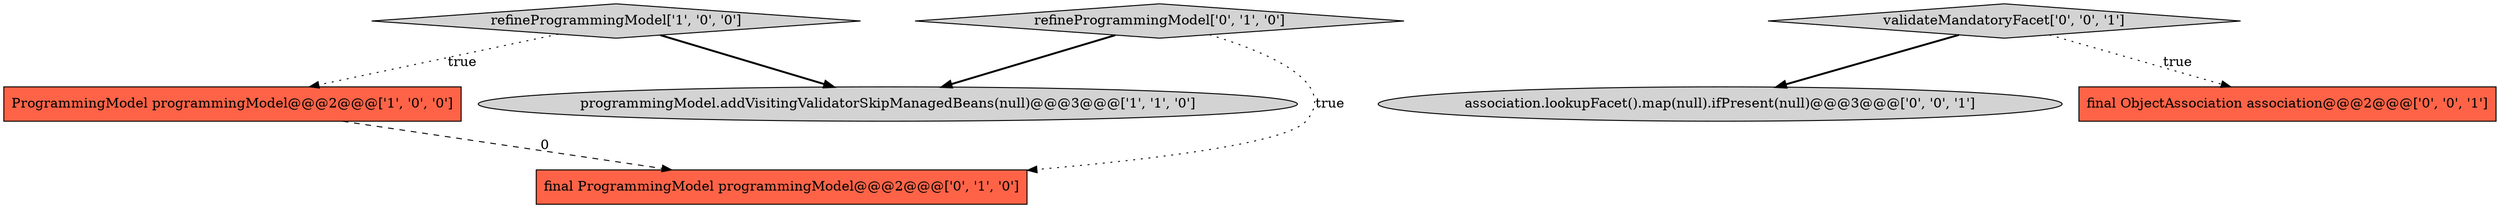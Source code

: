digraph {
0 [style = filled, label = "refineProgrammingModel['1', '0', '0']", fillcolor = lightgray, shape = diamond image = "AAA0AAABBB1BBB"];
1 [style = filled, label = "ProgrammingModel programmingModel@@@2@@@['1', '0', '0']", fillcolor = tomato, shape = box image = "AAA1AAABBB1BBB"];
7 [style = filled, label = "association.lookupFacet().map(null).ifPresent(null)@@@3@@@['0', '0', '1']", fillcolor = lightgray, shape = ellipse image = "AAA0AAABBB3BBB"];
2 [style = filled, label = "programmingModel.addVisitingValidatorSkipManagedBeans(null)@@@3@@@['1', '1', '0']", fillcolor = lightgray, shape = ellipse image = "AAA0AAABBB1BBB"];
5 [style = filled, label = "final ObjectAssociation association@@@2@@@['0', '0', '1']", fillcolor = tomato, shape = box image = "AAA0AAABBB3BBB"];
3 [style = filled, label = "refineProgrammingModel['0', '1', '0']", fillcolor = lightgray, shape = diamond image = "AAA0AAABBB2BBB"];
6 [style = filled, label = "validateMandatoryFacet['0', '0', '1']", fillcolor = lightgray, shape = diamond image = "AAA0AAABBB3BBB"];
4 [style = filled, label = "final ProgrammingModel programmingModel@@@2@@@['0', '1', '0']", fillcolor = tomato, shape = box image = "AAA1AAABBB2BBB"];
1->4 [style = dashed, label="0"];
3->4 [style = dotted, label="true"];
3->2 [style = bold, label=""];
6->7 [style = bold, label=""];
0->1 [style = dotted, label="true"];
6->5 [style = dotted, label="true"];
0->2 [style = bold, label=""];
}

